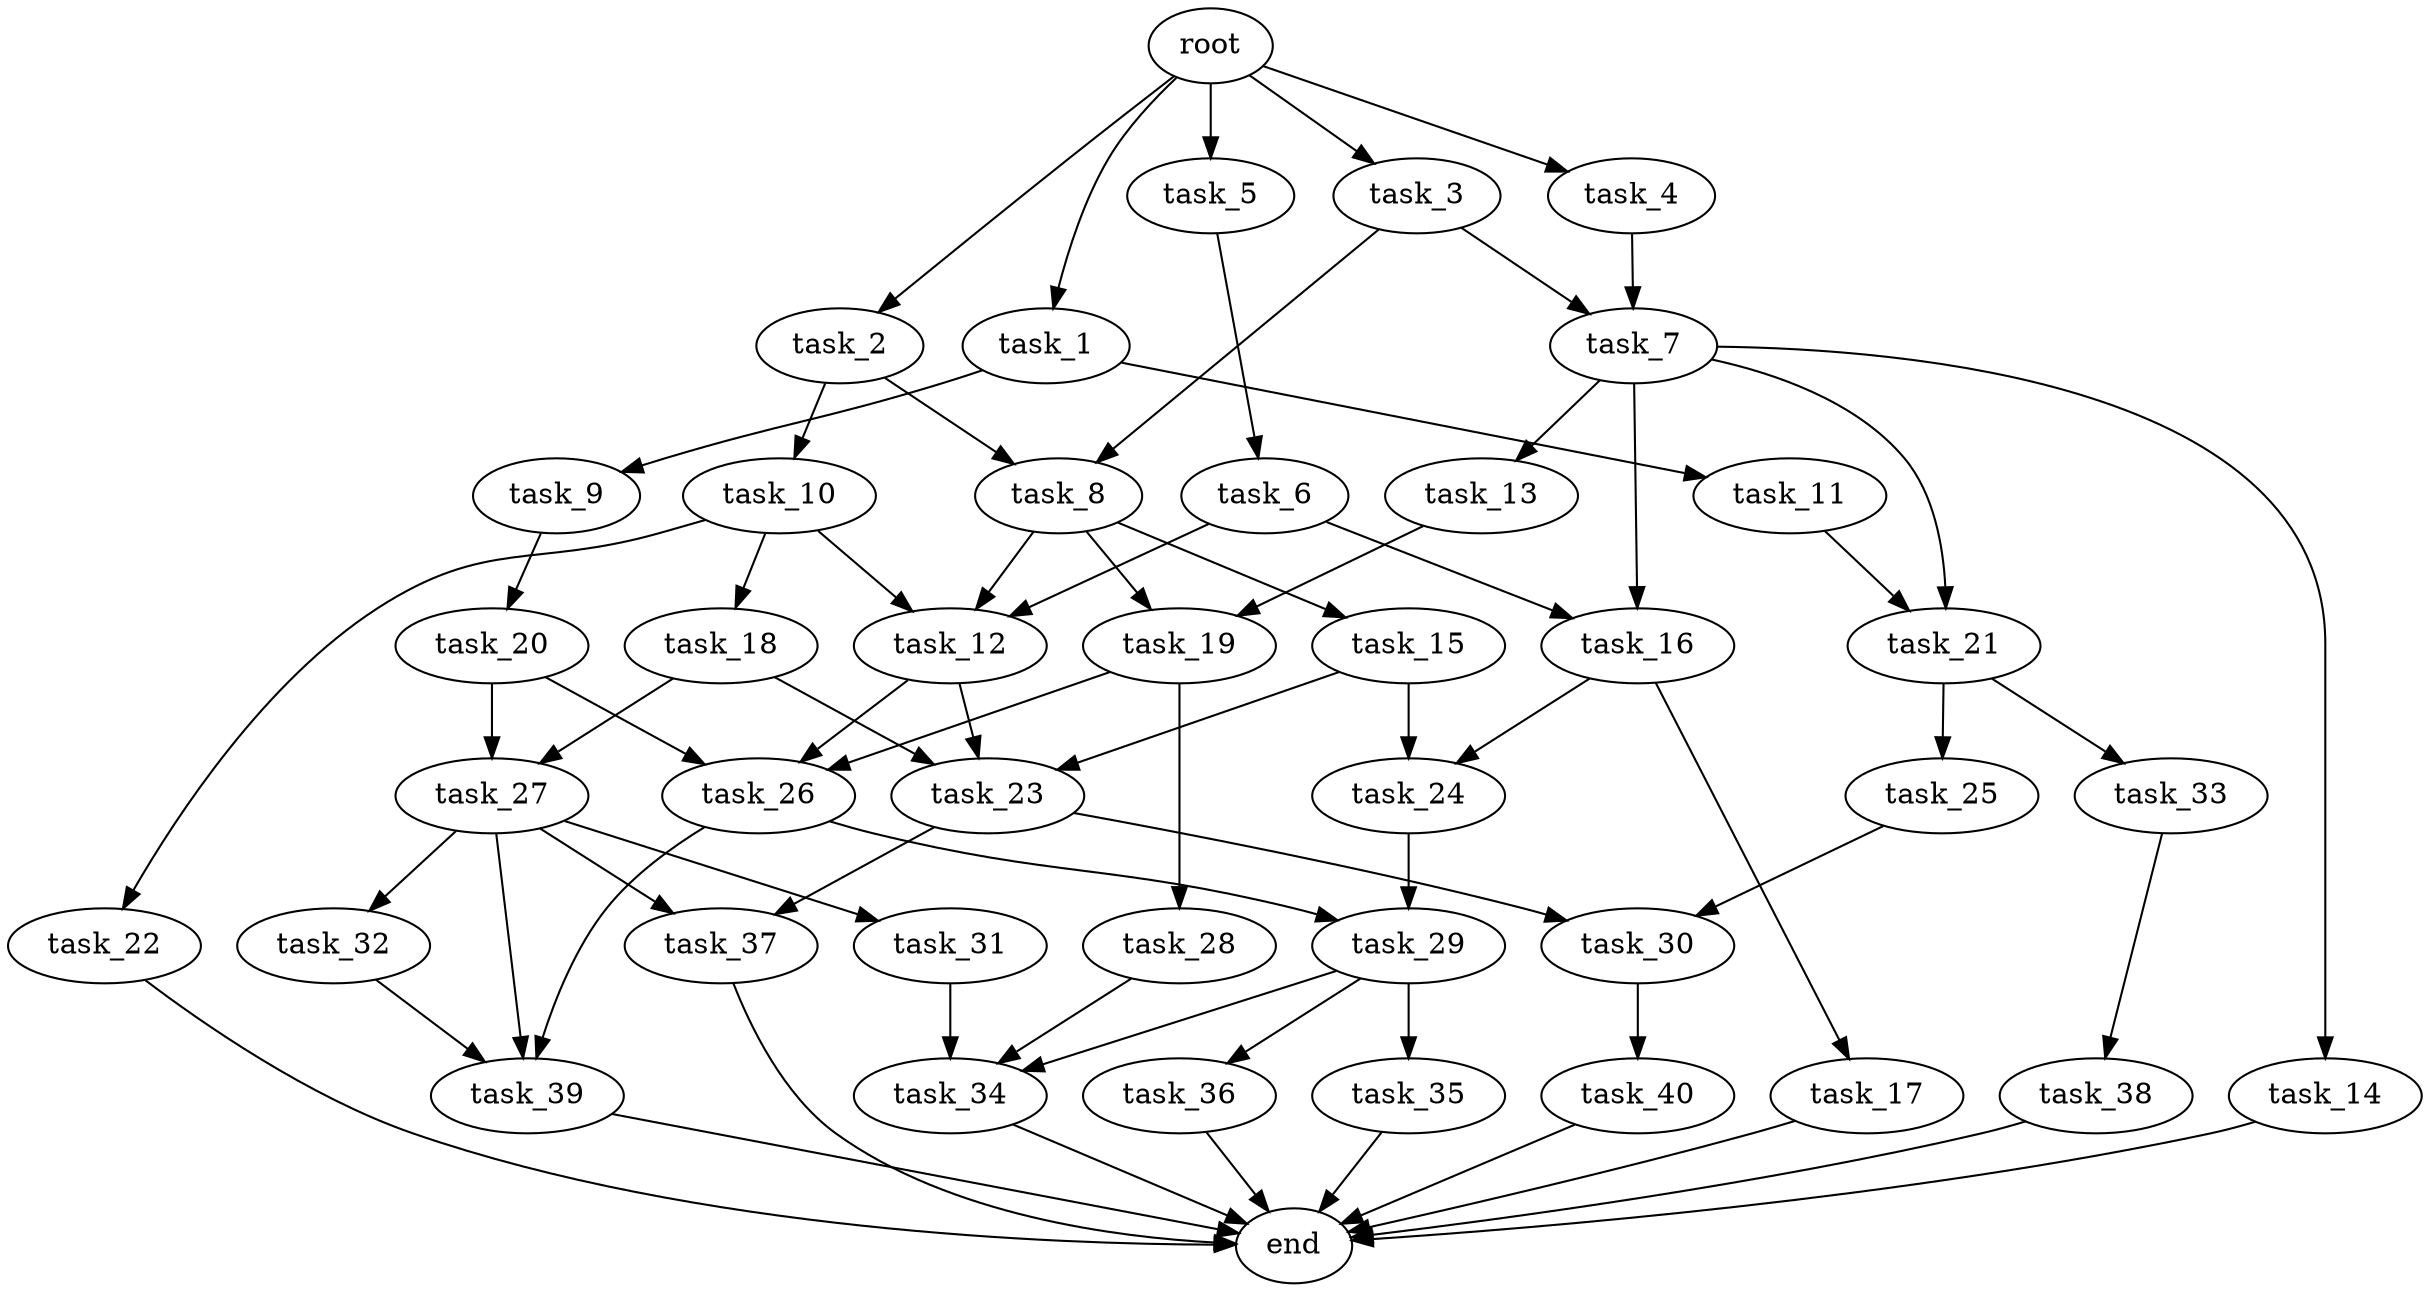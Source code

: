 digraph G {
  root [size="0.000000e+00"];
  task_1 [size="6.450848e+09"];
  task_2 [size="1.738567e+08"];
  task_3 [size="9.682441e+09"];
  task_4 [size="3.575006e+09"];
  task_5 [size="2.928546e+09"];
  task_6 [size="5.580024e+09"];
  task_7 [size="7.672774e+09"];
  task_8 [size="1.916627e+09"];
  task_9 [size="4.383311e+09"];
  task_10 [size="5.414082e+09"];
  task_11 [size="8.446863e+09"];
  task_12 [size="9.905284e+09"];
  task_13 [size="4.320500e+09"];
  task_14 [size="5.695253e+09"];
  task_15 [size="5.027033e+09"];
  task_16 [size="4.799044e+09"];
  task_17 [size="7.210413e+09"];
  task_18 [size="1.960373e+08"];
  task_19 [size="1.184033e+09"];
  task_20 [size="4.721569e+09"];
  task_21 [size="4.145039e+09"];
  task_22 [size="6.427748e+09"];
  task_23 [size="3.501598e+08"];
  task_24 [size="1.130873e+09"];
  task_25 [size="7.501452e+09"];
  task_26 [size="4.277840e+09"];
  task_27 [size="8.885667e+09"];
  task_28 [size="1.229630e+09"];
  task_29 [size="2.310031e+09"];
  task_30 [size="9.189421e+09"];
  task_31 [size="3.030858e+09"];
  task_32 [size="9.689320e+09"];
  task_33 [size="1.316136e+09"];
  task_34 [size="5.953465e+09"];
  task_35 [size="4.336153e+08"];
  task_36 [size="4.839996e+09"];
  task_37 [size="6.652986e+09"];
  task_38 [size="9.546967e+09"];
  task_39 [size="5.586702e+09"];
  task_40 [size="9.291327e+09"];
  end [size="0.000000e+00"];

  root -> task_1 [size="1.000000e-12"];
  root -> task_2 [size="1.000000e-12"];
  root -> task_3 [size="1.000000e-12"];
  root -> task_4 [size="1.000000e-12"];
  root -> task_5 [size="1.000000e-12"];
  task_1 -> task_9 [size="4.383311e+08"];
  task_1 -> task_11 [size="8.446863e+08"];
  task_2 -> task_8 [size="9.583137e+07"];
  task_2 -> task_10 [size="5.414082e+08"];
  task_3 -> task_7 [size="3.836387e+08"];
  task_3 -> task_8 [size="9.583137e+07"];
  task_4 -> task_7 [size="3.836387e+08"];
  task_5 -> task_6 [size="5.580024e+08"];
  task_6 -> task_12 [size="3.301761e+08"];
  task_6 -> task_16 [size="2.399522e+08"];
  task_7 -> task_13 [size="4.320500e+08"];
  task_7 -> task_14 [size="5.695253e+08"];
  task_7 -> task_16 [size="2.399522e+08"];
  task_7 -> task_21 [size="2.072520e+08"];
  task_8 -> task_12 [size="3.301761e+08"];
  task_8 -> task_15 [size="5.027033e+08"];
  task_8 -> task_19 [size="5.920166e+07"];
  task_9 -> task_20 [size="4.721569e+08"];
  task_10 -> task_12 [size="3.301761e+08"];
  task_10 -> task_18 [size="1.960373e+07"];
  task_10 -> task_22 [size="6.427748e+08"];
  task_11 -> task_21 [size="2.072520e+08"];
  task_12 -> task_23 [size="1.167199e+07"];
  task_12 -> task_26 [size="1.425947e+08"];
  task_13 -> task_19 [size="5.920166e+07"];
  task_14 -> end [size="1.000000e-12"];
  task_15 -> task_23 [size="1.167199e+07"];
  task_15 -> task_24 [size="5.654364e+07"];
  task_16 -> task_17 [size="7.210413e+08"];
  task_16 -> task_24 [size="5.654364e+07"];
  task_17 -> end [size="1.000000e-12"];
  task_18 -> task_23 [size="1.167199e+07"];
  task_18 -> task_27 [size="4.442834e+08"];
  task_19 -> task_26 [size="1.425947e+08"];
  task_19 -> task_28 [size="1.229630e+08"];
  task_20 -> task_26 [size="1.425947e+08"];
  task_20 -> task_27 [size="4.442834e+08"];
  task_21 -> task_25 [size="7.501452e+08"];
  task_21 -> task_33 [size="1.316136e+08"];
  task_22 -> end [size="1.000000e-12"];
  task_23 -> task_30 [size="4.594710e+08"];
  task_23 -> task_37 [size="3.326493e+08"];
  task_24 -> task_29 [size="1.155016e+08"];
  task_25 -> task_30 [size="4.594710e+08"];
  task_26 -> task_29 [size="1.155016e+08"];
  task_26 -> task_39 [size="1.862234e+08"];
  task_27 -> task_31 [size="3.030858e+08"];
  task_27 -> task_32 [size="9.689320e+08"];
  task_27 -> task_37 [size="3.326493e+08"];
  task_27 -> task_39 [size="1.862234e+08"];
  task_28 -> task_34 [size="1.984488e+08"];
  task_29 -> task_34 [size="1.984488e+08"];
  task_29 -> task_35 [size="4.336153e+07"];
  task_29 -> task_36 [size="4.839996e+08"];
  task_30 -> task_40 [size="9.291327e+08"];
  task_31 -> task_34 [size="1.984488e+08"];
  task_32 -> task_39 [size="1.862234e+08"];
  task_33 -> task_38 [size="9.546967e+08"];
  task_34 -> end [size="1.000000e-12"];
  task_35 -> end [size="1.000000e-12"];
  task_36 -> end [size="1.000000e-12"];
  task_37 -> end [size="1.000000e-12"];
  task_38 -> end [size="1.000000e-12"];
  task_39 -> end [size="1.000000e-12"];
  task_40 -> end [size="1.000000e-12"];
}
